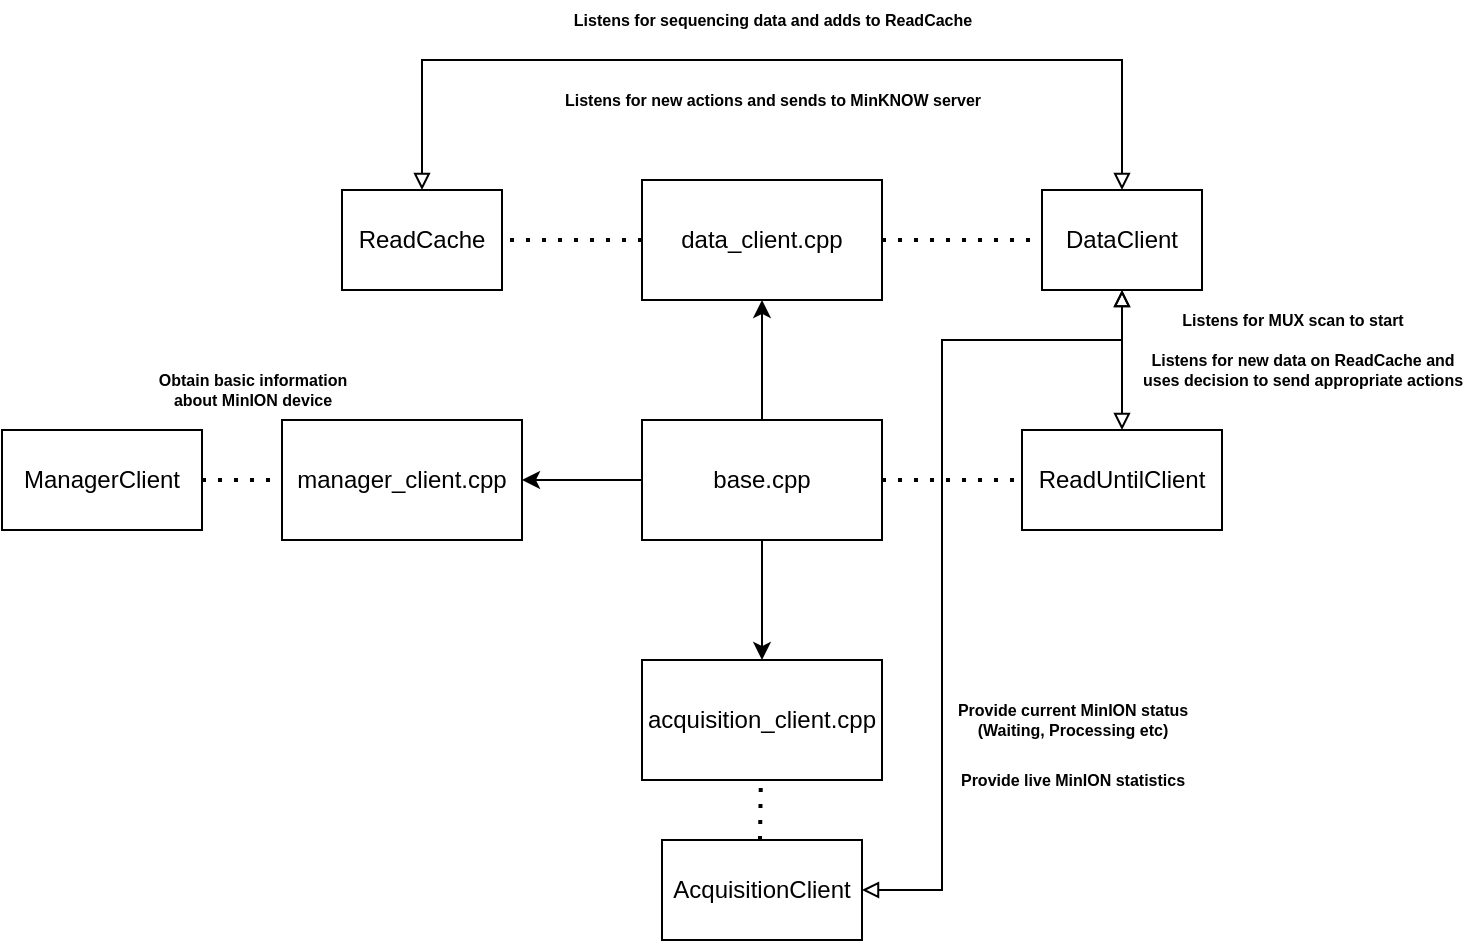 <mxfile version="16.5.2" type="device"><diagram id="J7e0o4otkhpx9UYXCWjJ" name="Page-1"><mxGraphModel dx="981" dy="526" grid="1" gridSize="10" guides="1" tooltips="1" connect="1" arrows="1" fold="1" page="1" pageScale="1" pageWidth="850" pageHeight="1100" math="0" shadow="0"><root><mxCell id="0"/><mxCell id="1" parent="0"/><mxCell id="2_1-0Ya43zdsp4UfYYm--7" style="edgeStyle=orthogonalEdgeStyle;rounded=0;orthogonalLoop=1;jettySize=auto;html=1;exitX=0.5;exitY=1;exitDx=0;exitDy=0;entryX=0.5;entryY=0;entryDx=0;entryDy=0;" edge="1" parent="1" source="2_1-0Ya43zdsp4UfYYm--1" target="2_1-0Ya43zdsp4UfYYm--6"><mxGeometry relative="1" as="geometry"/></mxCell><mxCell id="2_1-0Ya43zdsp4UfYYm--9" style="edgeStyle=orthogonalEdgeStyle;rounded=0;orthogonalLoop=1;jettySize=auto;html=1;entryX=1;entryY=0.5;entryDx=0;entryDy=0;" edge="1" parent="1" source="2_1-0Ya43zdsp4UfYYm--1" target="2_1-0Ya43zdsp4UfYYm--3"><mxGeometry relative="1" as="geometry"/></mxCell><mxCell id="2_1-0Ya43zdsp4UfYYm--1" value="base.cpp" style="rounded=0;whiteSpace=wrap;html=1;" vertex="1" parent="1"><mxGeometry x="366" y="210" width="120" height="60" as="geometry"/></mxCell><mxCell id="2_1-0Ya43zdsp4UfYYm--3" value="manager_client.cpp" style="rounded=0;whiteSpace=wrap;html=1;" vertex="1" parent="1"><mxGeometry x="186" y="210" width="120" height="60" as="geometry"/></mxCell><mxCell id="2_1-0Ya43zdsp4UfYYm--5" value="data_client.cpp" style="rounded=0;whiteSpace=wrap;html=1;" vertex="1" parent="1"><mxGeometry x="366" y="90" width="120" height="60" as="geometry"/></mxCell><mxCell id="2_1-0Ya43zdsp4UfYYm--6" value="acquisition_client.cpp" style="rounded=0;whiteSpace=wrap;html=1;" vertex="1" parent="1"><mxGeometry x="366" y="330" width="120" height="60" as="geometry"/></mxCell><mxCell id="2_1-0Ya43zdsp4UfYYm--10" value="" style="endArrow=none;dashed=1;html=1;dashPattern=1 3;strokeWidth=2;rounded=0;exitX=0;exitY=0.5;exitDx=0;exitDy=0;entryX=1;entryY=0.5;entryDx=0;entryDy=0;" edge="1" parent="1" source="2_1-0Ya43zdsp4UfYYm--5" target="2_1-0Ya43zdsp4UfYYm--11"><mxGeometry width="50" height="50" relative="1" as="geometry"><mxPoint x="326" y="-30" as="sourcePoint"/><mxPoint x="326" y="-90" as="targetPoint"/></mxGeometry></mxCell><mxCell id="2_1-0Ya43zdsp4UfYYm--11" value="ReadCache" style="rounded=0;whiteSpace=wrap;html=1;" vertex="1" parent="1"><mxGeometry x="216" y="95" width="80" height="50" as="geometry"/></mxCell><mxCell id="2_1-0Ya43zdsp4UfYYm--12" value="" style="endArrow=none;dashed=1;html=1;dashPattern=1 3;strokeWidth=2;rounded=0;exitX=1;exitY=0.5;exitDx=0;exitDy=0;entryX=0;entryY=0.5;entryDx=0;entryDy=0;" edge="1" parent="1" source="2_1-0Ya43zdsp4UfYYm--5" target="2_1-0Ya43zdsp4UfYYm--13"><mxGeometry width="50" height="50" relative="1" as="geometry"><mxPoint x="546" y="140" as="sourcePoint"/><mxPoint x="546" y="80" as="targetPoint"/></mxGeometry></mxCell><mxCell id="2_1-0Ya43zdsp4UfYYm--13" value="DataClient" style="rounded=0;whiteSpace=wrap;html=1;" vertex="1" parent="1"><mxGeometry x="566" y="95" width="80" height="50" as="geometry"/></mxCell><mxCell id="2_1-0Ya43zdsp4UfYYm--14" value="" style="endArrow=none;dashed=1;html=1;dashPattern=1 3;strokeWidth=2;rounded=0;exitX=1;exitY=0.5;exitDx=0;exitDy=0;entryX=0;entryY=0.5;entryDx=0;entryDy=0;" edge="1" parent="1" source="2_1-0Ya43zdsp4UfYYm--1" target="2_1-0Ya43zdsp4UfYYm--19"><mxGeometry width="50" height="50" relative="1" as="geometry"><mxPoint x="496.0" y="240" as="sourcePoint"/><mxPoint x="496.0" y="180" as="targetPoint"/></mxGeometry></mxCell><mxCell id="2_1-0Ya43zdsp4UfYYm--16" value="" style="endArrow=none;dashed=1;html=1;dashPattern=1 3;strokeWidth=2;rounded=0;" edge="1" parent="1"><mxGeometry width="50" height="50" relative="1" as="geometry"><mxPoint x="425" y="420" as="sourcePoint"/><mxPoint x="425.43" y="390" as="targetPoint"/></mxGeometry></mxCell><mxCell id="2_1-0Ya43zdsp4UfYYm--17" value="ManagerClient" style="rounded=0;whiteSpace=wrap;html=1;" vertex="1" parent="1"><mxGeometry x="46" y="215" width="100" height="50" as="geometry"/></mxCell><mxCell id="2_1-0Ya43zdsp4UfYYm--19" value="ReadUntilClient" style="rounded=0;whiteSpace=wrap;html=1;" vertex="1" parent="1"><mxGeometry x="556" y="215" width="100" height="50" as="geometry"/></mxCell><mxCell id="2_1-0Ya43zdsp4UfYYm--20" value="AcquisitionClient" style="rounded=0;whiteSpace=wrap;html=1;" vertex="1" parent="1"><mxGeometry x="376" y="420" width="100" height="50" as="geometry"/></mxCell><mxCell id="2_1-0Ya43zdsp4UfYYm--21" style="edgeStyle=orthogonalEdgeStyle;rounded=0;orthogonalLoop=1;jettySize=auto;html=1;entryX=0.5;entryY=1;entryDx=0;entryDy=0;exitX=0.5;exitY=0;exitDx=0;exitDy=0;" edge="1" parent="1" source="2_1-0Ya43zdsp4UfYYm--1" target="2_1-0Ya43zdsp4UfYYm--5"><mxGeometry relative="1" as="geometry"><mxPoint x="436" y="280" as="sourcePoint"/><mxPoint x="436" y="360" as="targetPoint"/></mxGeometry></mxCell><mxCell id="2_1-0Ya43zdsp4UfYYm--24" value="" style="endArrow=block;startArrow=block;html=1;entryX=0.5;entryY=1;entryDx=0;entryDy=0;exitX=0.5;exitY=0;exitDx=0;exitDy=0;rounded=0;startFill=0;endFill=0;" edge="1" parent="1" source="2_1-0Ya43zdsp4UfYYm--19" target="2_1-0Ya43zdsp4UfYYm--13"><mxGeometry width="50" height="50" relative="1" as="geometry"><mxPoint x="596" y="200" as="sourcePoint"/><mxPoint x="646" y="150" as="targetPoint"/></mxGeometry></mxCell><mxCell id="2_1-0Ya43zdsp4UfYYm--26" value="Listens for MUX scan to start" style="text;html=1;align=center;verticalAlign=middle;resizable=0;points=[];autosize=1;strokeColor=none;fillColor=none;fontSize=8;fontStyle=1" vertex="1" parent="1"><mxGeometry x="626" y="150" width="130" height="20" as="geometry"/></mxCell><mxCell id="2_1-0Ya43zdsp4UfYYm--27" value="Listens for new data on ReadCache and &lt;br&gt;uses decision to send appropriate actions" style="text;html=1;align=center;verticalAlign=middle;resizable=0;points=[];autosize=1;strokeColor=none;fillColor=none;fontSize=8;fontStyle=1" vertex="1" parent="1"><mxGeometry x="606" y="170" width="180" height="30" as="geometry"/></mxCell><mxCell id="2_1-0Ya43zdsp4UfYYm--28" value="" style="endArrow=block;startArrow=block;html=1;entryX=0.5;entryY=0;entryDx=0;entryDy=0;exitX=0.5;exitY=0;exitDx=0;exitDy=0;rounded=0;startFill=0;endFill=0;" edge="1" parent="1" source="2_1-0Ya43zdsp4UfYYm--13" target="2_1-0Ya43zdsp4UfYYm--11"><mxGeometry width="50" height="50" relative="1" as="geometry"><mxPoint x="606" y="95" as="sourcePoint"/><mxPoint x="606" y="25" as="targetPoint"/><Array as="points"><mxPoint x="606" y="30"/><mxPoint x="436" y="30"/><mxPoint x="256" y="30"/></Array></mxGeometry></mxCell><mxCell id="2_1-0Ya43zdsp4UfYYm--29" value="Listens for new actions and sends to MinKNOW server" style="text;html=1;align=center;verticalAlign=middle;resizable=0;points=[];autosize=1;strokeColor=none;fillColor=none;fontSize=8;fontStyle=1" vertex="1" parent="1"><mxGeometry x="321" y="40" width="220" height="20" as="geometry"/></mxCell><mxCell id="2_1-0Ya43zdsp4UfYYm--30" value="Listens for sequencing data and adds to ReadCache" style="text;html=1;align=center;verticalAlign=middle;resizable=0;points=[];autosize=1;strokeColor=none;fillColor=none;fontSize=8;fontStyle=1" vertex="1" parent="1"><mxGeometry x="326" width="210" height="20" as="geometry"/></mxCell><mxCell id="2_1-0Ya43zdsp4UfYYm--31" value="Obtain basic information &lt;br&gt;about MinION device" style="text;html=1;align=center;verticalAlign=middle;resizable=0;points=[];autosize=1;strokeColor=none;fillColor=none;fontSize=8;fontStyle=1" vertex="1" parent="1"><mxGeometry x="116" y="180" width="110" height="30" as="geometry"/></mxCell><mxCell id="2_1-0Ya43zdsp4UfYYm--32" value="" style="endArrow=none;dashed=1;html=1;dashPattern=1 3;strokeWidth=2;rounded=0;" edge="1" parent="1"><mxGeometry width="50" height="50" relative="1" as="geometry"><mxPoint x="146" y="240" as="sourcePoint"/><mxPoint x="186" y="240" as="targetPoint"/></mxGeometry></mxCell><mxCell id="2_1-0Ya43zdsp4UfYYm--35" value="" style="endArrow=block;startArrow=block;html=1;exitX=1;exitY=0.5;exitDx=0;exitDy=0;rounded=0;startFill=0;endFill=0;" edge="1" parent="1" source="2_1-0Ya43zdsp4UfYYm--20"><mxGeometry width="50" height="50" relative="1" as="geometry"><mxPoint x="506" y="450" as="sourcePoint"/><mxPoint x="606" y="145" as="targetPoint"/><Array as="points"><mxPoint x="516" y="445"/><mxPoint x="516" y="170"/><mxPoint x="606" y="170"/></Array></mxGeometry></mxCell><mxCell id="2_1-0Ya43zdsp4UfYYm--36" value="Provide current MinION status &lt;br&gt;(Waiting, Processing etc)" style="text;html=1;align=center;verticalAlign=middle;resizable=0;points=[];autosize=1;strokeColor=none;fillColor=none;fontSize=8;fontStyle=1" vertex="1" parent="1"><mxGeometry x="516" y="345" width="130" height="30" as="geometry"/></mxCell><mxCell id="2_1-0Ya43zdsp4UfYYm--37" value="Provide live MinION statistics" style="text;html=1;align=center;verticalAlign=middle;resizable=0;points=[];autosize=1;strokeColor=none;fillColor=none;fontSize=8;fontStyle=1" vertex="1" parent="1"><mxGeometry x="516" y="380" width="130" height="20" as="geometry"/></mxCell></root></mxGraphModel></diagram></mxfile>